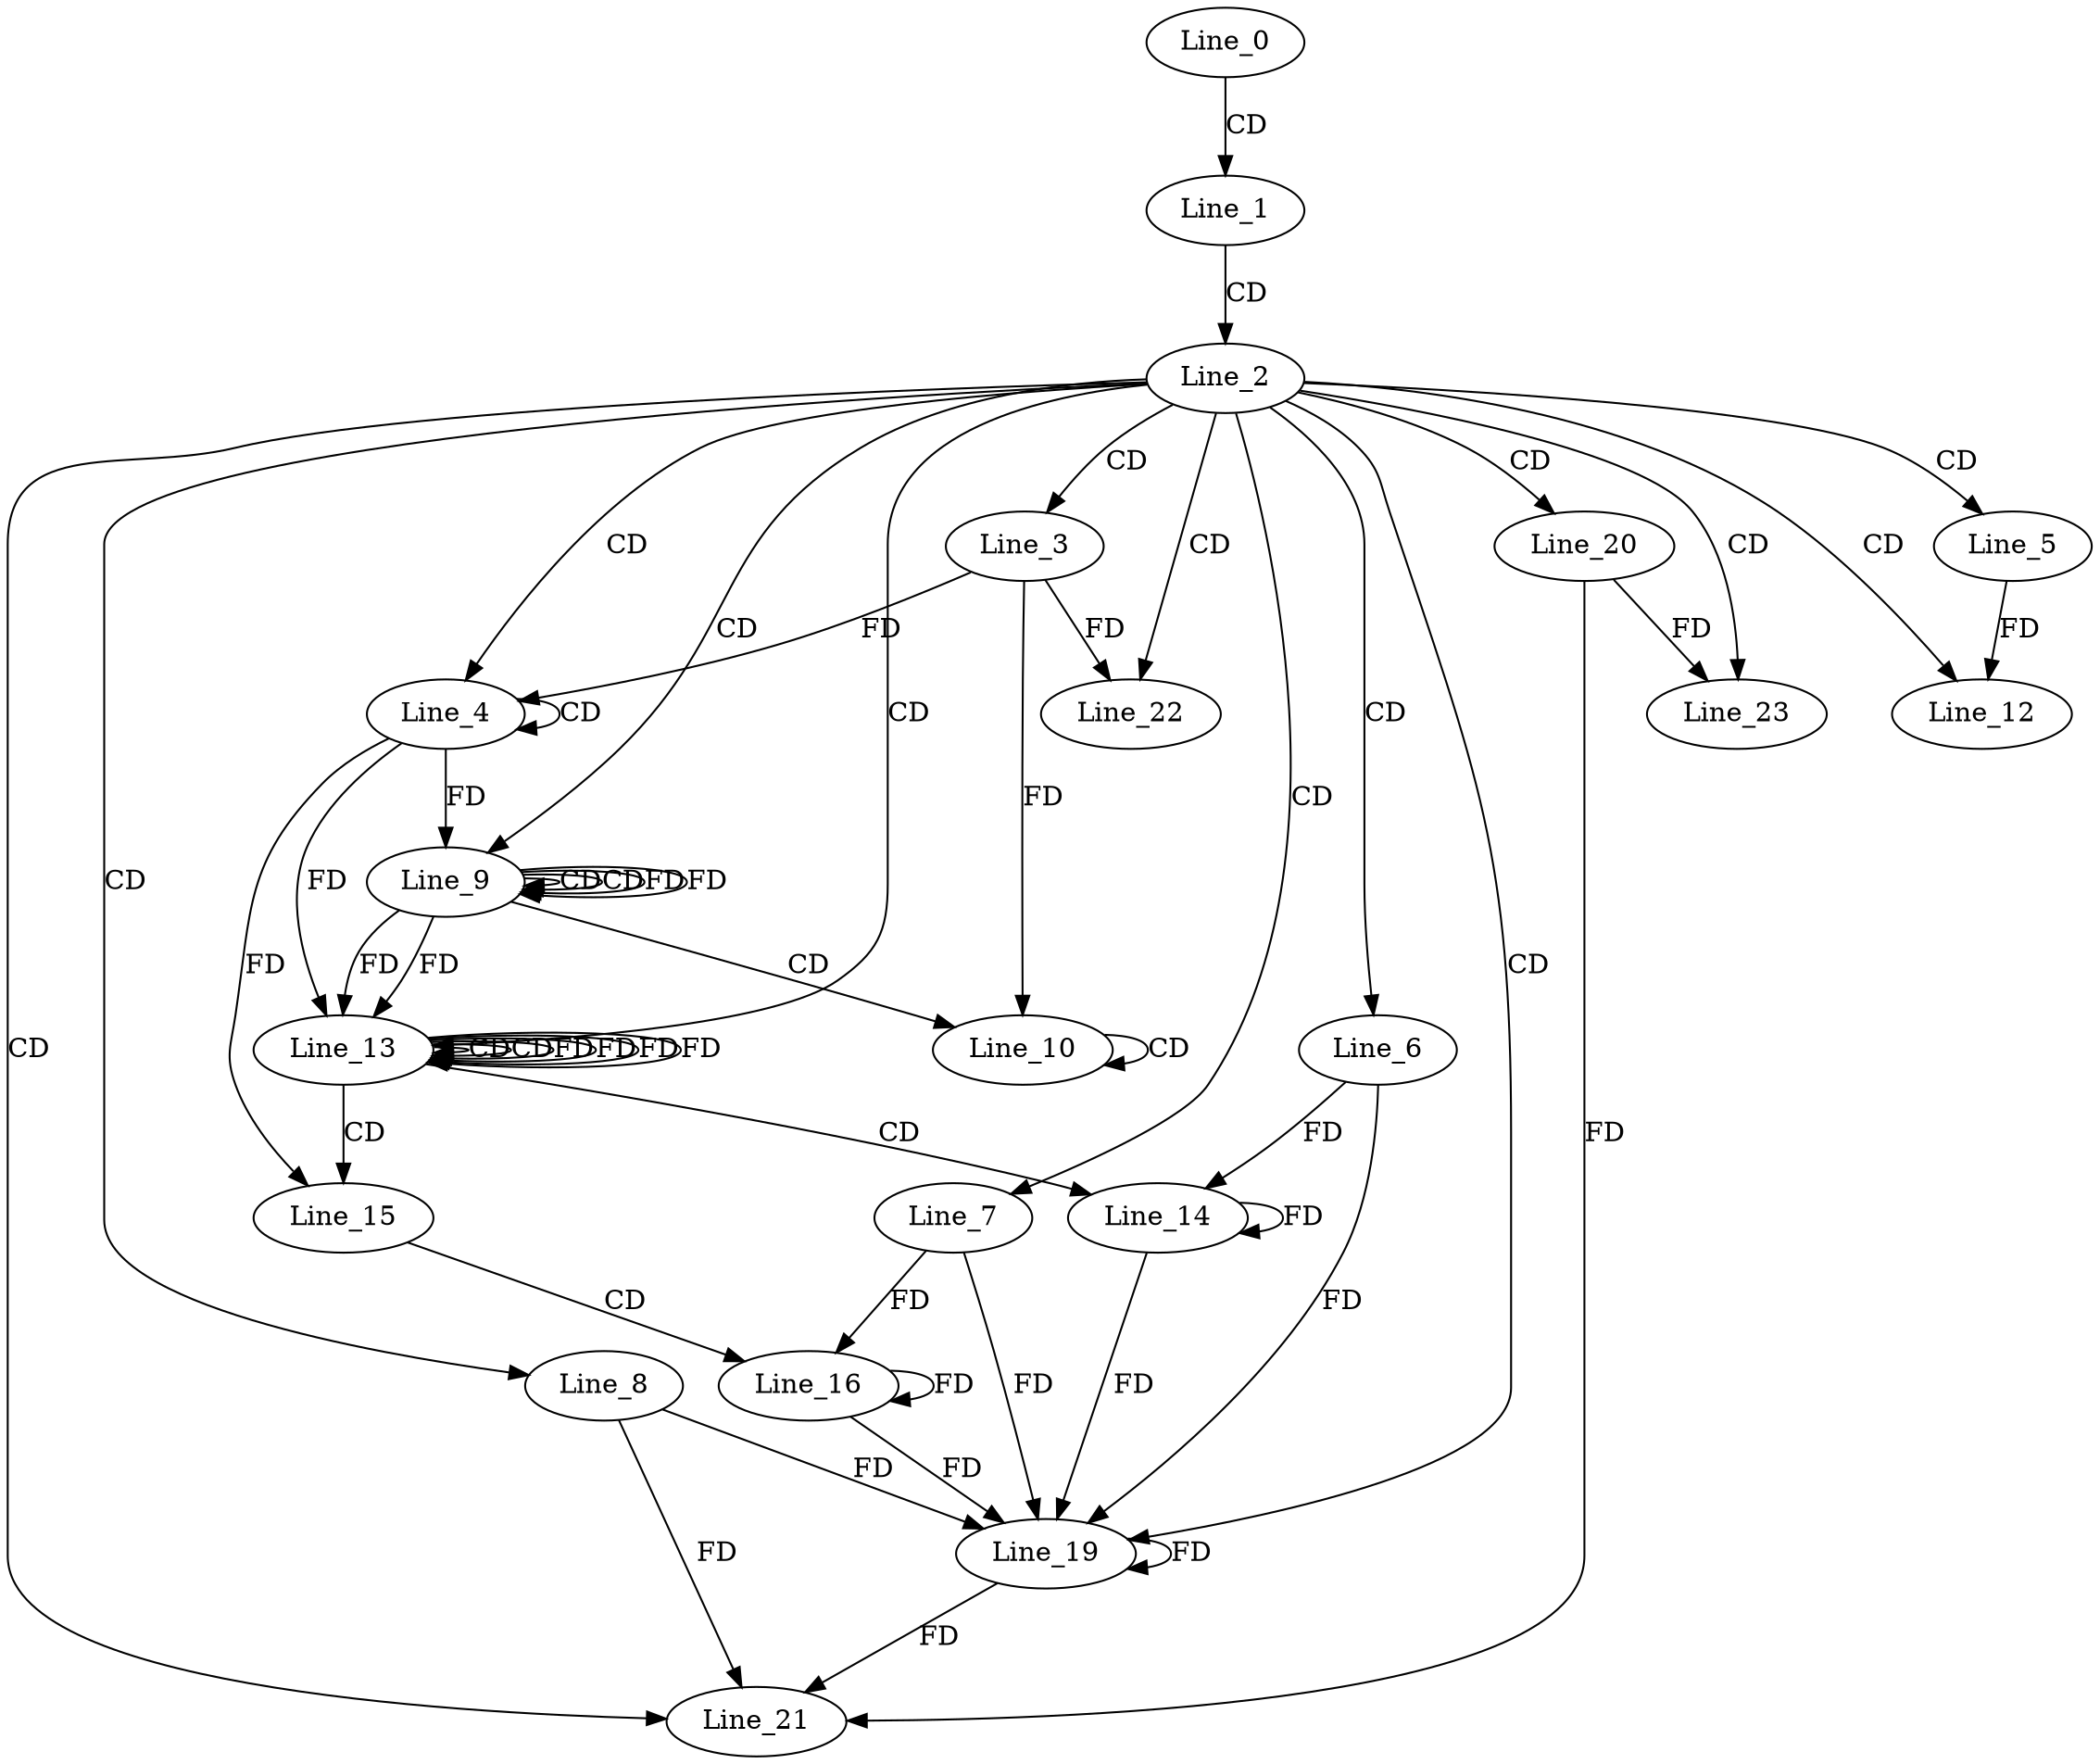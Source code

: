 digraph G {
  Line_0;
  Line_1;
  Line_2;
  Line_3;
  Line_4;
  Line_4;
  Line_4;
  Line_5;
  Line_6;
  Line_7;
  Line_8;
  Line_9;
  Line_9;
  Line_9;
  Line_10;
  Line_10;
  Line_10;
  Line_12;
  Line_13;
  Line_13;
  Line_13;
  Line_14;
  Line_15;
  Line_16;
  Line_19;
  Line_20;
  Line_21;
  Line_22;
  Line_23;
  Line_0 -> Line_1 [ label="CD" ];
  Line_1 -> Line_2 [ label="CD" ];
  Line_2 -> Line_3 [ label="CD" ];
  Line_2 -> Line_4 [ label="CD" ];
  Line_4 -> Line_4 [ label="CD" ];
  Line_3 -> Line_4 [ label="FD" ];
  Line_2 -> Line_5 [ label="CD" ];
  Line_2 -> Line_6 [ label="CD" ];
  Line_2 -> Line_7 [ label="CD" ];
  Line_2 -> Line_8 [ label="CD" ];
  Line_2 -> Line_9 [ label="CD" ];
  Line_9 -> Line_9 [ label="CD" ];
  Line_4 -> Line_9 [ label="FD" ];
  Line_9 -> Line_9 [ label="CD" ];
  Line_9 -> Line_9 [ label="FD" ];
  Line_9 -> Line_10 [ label="CD" ];
  Line_10 -> Line_10 [ label="CD" ];
  Line_3 -> Line_10 [ label="FD" ];
  Line_2 -> Line_12 [ label="CD" ];
  Line_5 -> Line_12 [ label="FD" ];
  Line_2 -> Line_13 [ label="CD" ];
  Line_13 -> Line_13 [ label="CD" ];
  Line_9 -> Line_13 [ label="FD" ];
  Line_4 -> Line_13 [ label="FD" ];
  Line_13 -> Line_13 [ label="CD" ];
  Line_13 -> Line_13 [ label="FD" ];
  Line_13 -> Line_13 [ label="FD" ];
  Line_9 -> Line_13 [ label="FD" ];
  Line_13 -> Line_14 [ label="CD" ];
  Line_14 -> Line_14 [ label="FD" ];
  Line_6 -> Line_14 [ label="FD" ];
  Line_13 -> Line_15 [ label="CD" ];
  Line_4 -> Line_15 [ label="FD" ];
  Line_15 -> Line_16 [ label="CD" ];
  Line_16 -> Line_16 [ label="FD" ];
  Line_7 -> Line_16 [ label="FD" ];
  Line_2 -> Line_19 [ label="CD" ];
  Line_8 -> Line_19 [ label="FD" ];
  Line_19 -> Line_19 [ label="FD" ];
  Line_14 -> Line_19 [ label="FD" ];
  Line_6 -> Line_19 [ label="FD" ];
  Line_16 -> Line_19 [ label="FD" ];
  Line_7 -> Line_19 [ label="FD" ];
  Line_2 -> Line_20 [ label="CD" ];
  Line_2 -> Line_21 [ label="CD" ];
  Line_20 -> Line_21 [ label="FD" ];
  Line_8 -> Line_21 [ label="FD" ];
  Line_19 -> Line_21 [ label="FD" ];
  Line_2 -> Line_22 [ label="CD" ];
  Line_3 -> Line_22 [ label="FD" ];
  Line_2 -> Line_23 [ label="CD" ];
  Line_20 -> Line_23 [ label="FD" ];
  Line_9 -> Line_9 [ label="FD" ];
  Line_13 -> Line_13 [ label="FD" ];
  Line_13 -> Line_13 [ label="FD" ];
}
